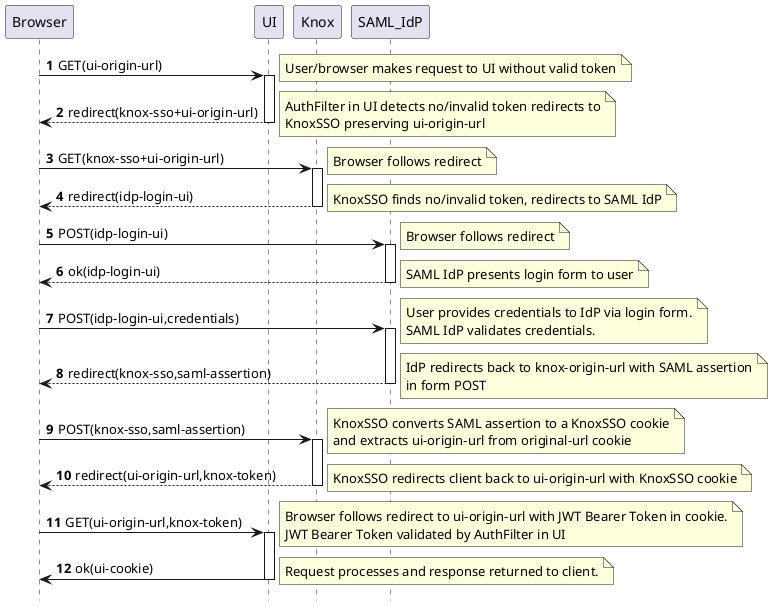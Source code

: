 @startuml
autonumber
footbox off
participant Browser as B
participant UI as A
participant Knox as G
participant SAML_IdP as E

B->A: GET(ui-origin-url)
note right: User/browser makes request to UI without valid token
activate A
A-->B: redirect(knox-sso+ui-origin-url)
note right: AuthFilter in UI detects no/invalid token redirects to\nKnoxSSO preserving ui-origin-url
deactivate A
B->G: GET(knox-sso+ui-origin-url)
note right: Browser follows redirect
activate G
G-->B: redirect(idp-login-ui)
note right: KnoxSSO finds no/invalid token, redirects to SAML IdP
deactivate G
B->E: POST(idp-login-ui)
note right: Browser follows redirect
activate E
E-->B: ok(idp-login-ui)
note right: SAML IdP presents login form to user
deactivate E
B->E: POST(idp-login-ui,credentials)
note right: User provides credentials to IdP via login form.\nSAML IdP validates credentials.
activate E
E-->B: redirect(knox-sso,saml-assertion)
note right: IdP redirects back to knox-origin-url with SAML assertion\nin form POST
deactivate E
B->G: POST(knox-sso,saml-assertion)
note right: KnoxSSO converts SAML assertion to a KnoxSSO cookie\nand extracts ui-origin-url from original-url cookie
activate G
G-->B: redirect(ui-origin-url,knox-token)
note right: KnoxSSO redirects client back to ui-origin-url with KnoxSSO cookie
deactivate G
B->A: GET(ui-origin-url,knox-token)
note right: Browser follows redirect to ui-origin-url with JWT Bearer Token in cookie.\nJWT Bearer Token validated by AuthFilter in UI
activate A
A->B: ok(ui-cookie)
note right: Request processes and response returned to client.
deactivate A
@enduml
